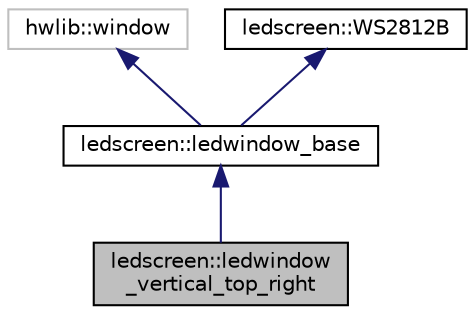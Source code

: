 digraph "ledscreen::ledwindow_vertical_top_right"
{
  edge [fontname="Helvetica",fontsize="10",labelfontname="Helvetica",labelfontsize="10"];
  node [fontname="Helvetica",fontsize="10",shape=record];
  Node0 [label="ledscreen::ledwindow\l_vertical_top_right",height=0.2,width=0.4,color="black", fillcolor="grey75", style="filled", fontcolor="black"];
  Node1 -> Node0 [dir="back",color="midnightblue",fontsize="10",style="solid",fontname="Helvetica"];
  Node1 [label="ledscreen::ledwindow_base",height=0.2,width=0.4,color="black", fillcolor="white", style="filled",URL="$classledscreen_1_1ledwindow__base.html",tooltip="Base hwlib::window based window for the WS2812B. "];
  Node2 -> Node1 [dir="back",color="midnightblue",fontsize="10",style="solid",fontname="Helvetica"];
  Node2 [label="hwlib::window",height=0.2,width=0.4,color="grey75", fillcolor="white", style="filled"];
  Node3 -> Node1 [dir="back",color="midnightblue",fontsize="10",style="solid",fontname="Helvetica"];
  Node3 [label="ledscreen::WS2812B",height=0.2,width=0.4,color="black", fillcolor="white", style="filled",URL="$classledscreen_1_1WS2812B.html",tooltip="Base class for a WS2812B LED strip. "];
}
